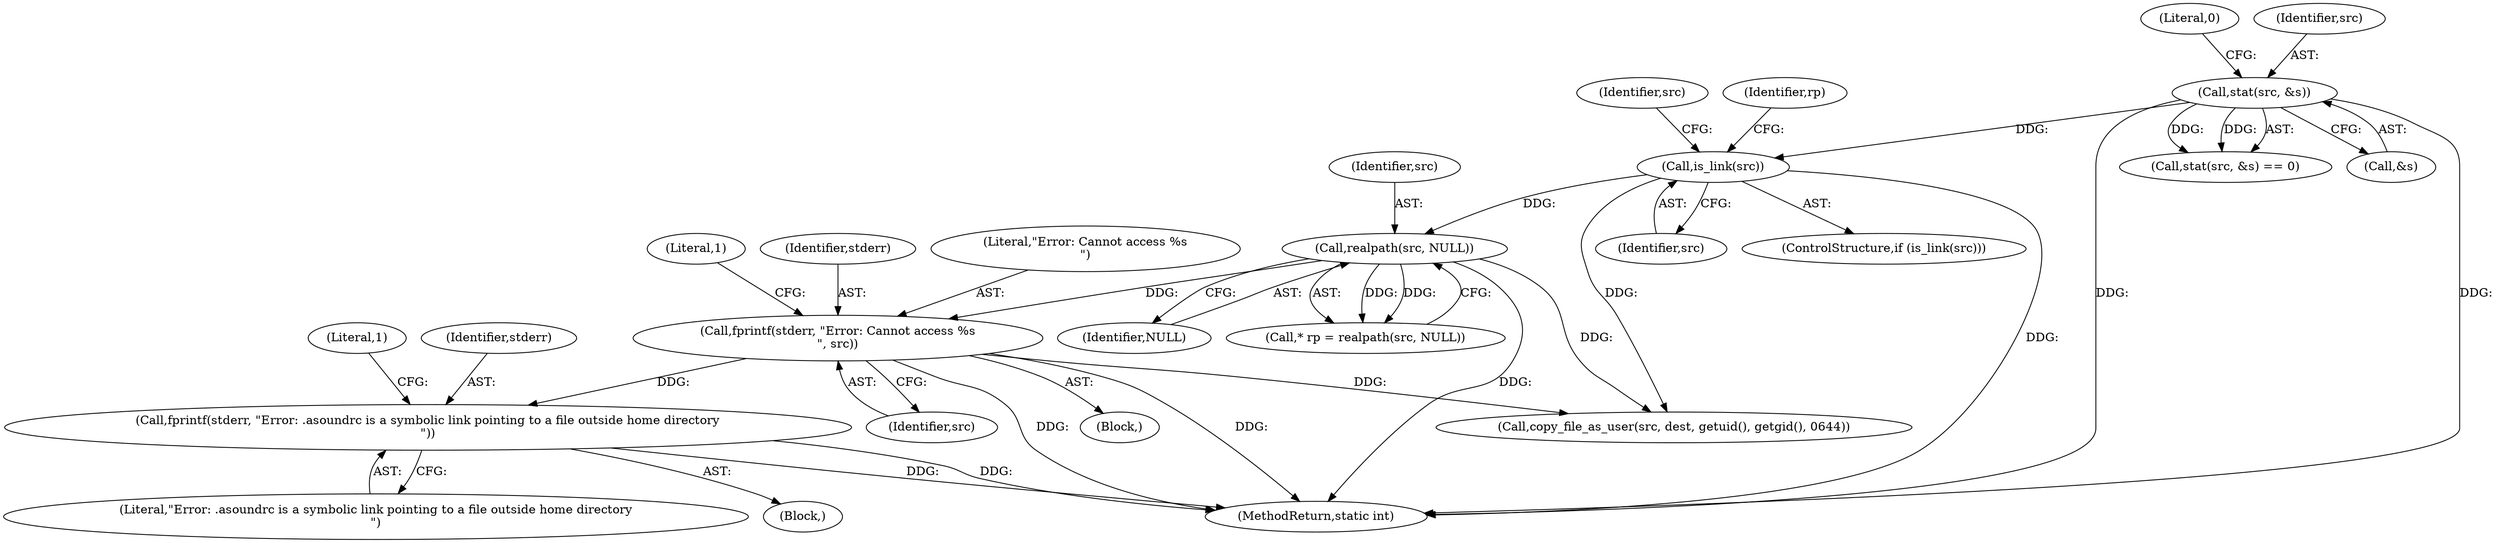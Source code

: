 digraph "0_firejail_b8a4ff9775318ca5e679183884a6a63f3da8f863_2@API" {
"1000185" [label="(Call,fprintf(stderr, \"Error: .asoundrc is a symbolic link pointing to a file outside home directory\n\"))"];
"1000166" [label="(Call,fprintf(stderr, \"Error: Cannot access %s\n\", src))"];
"1000159" [label="(Call,realpath(src, NULL))"];
"1000153" [label="(Call,is_link(src))"];
"1000146" [label="(Call,stat(src, &s))"];
"1000150" [label="(Literal,0)"];
"1000165" [label="(Block,)"];
"1000205" [label="(MethodReturn,static int)"];
"1000145" [label="(Call,stat(src, &s) == 0)"];
"1000185" [label="(Call,fprintf(stderr, \"Error: .asoundrc is a symbolic link pointing to a file outside home directory\n\"))"];
"1000153" [label="(Call,is_link(src))"];
"1000171" [label="(Literal,1)"];
"1000159" [label="(Call,realpath(src, NULL))"];
"1000167" [label="(Identifier,stderr)"];
"1000161" [label="(Identifier,NULL)"];
"1000154" [label="(Identifier,src)"];
"1000158" [label="(Identifier,rp)"];
"1000169" [label="(Identifier,src)"];
"1000189" [label="(Literal,1)"];
"1000187" [label="(Literal,\"Error: .asoundrc is a symbolic link pointing to a file outside home directory\n\")"];
"1000147" [label="(Identifier,src)"];
"1000166" [label="(Call,fprintf(stderr, \"Error: Cannot access %s\n\", src))"];
"1000148" [label="(Call,&s)"];
"1000186" [label="(Identifier,stderr)"];
"1000192" [label="(Call,copy_file_as_user(src, dest, getuid(), getgid(), 0644))"];
"1000168" [label="(Literal,\"Error: Cannot access %s\n\")"];
"1000146" [label="(Call,stat(src, &s))"];
"1000157" [label="(Call,* rp = realpath(src, NULL))"];
"1000160" [label="(Identifier,src)"];
"1000193" [label="(Identifier,src)"];
"1000184" [label="(Block,)"];
"1000152" [label="(ControlStructure,if (is_link(src)))"];
"1000185" -> "1000184"  [label="AST: "];
"1000185" -> "1000187"  [label="CFG: "];
"1000186" -> "1000185"  [label="AST: "];
"1000187" -> "1000185"  [label="AST: "];
"1000189" -> "1000185"  [label="CFG: "];
"1000185" -> "1000205"  [label="DDG: "];
"1000185" -> "1000205"  [label="DDG: "];
"1000166" -> "1000185"  [label="DDG: "];
"1000166" -> "1000165"  [label="AST: "];
"1000166" -> "1000169"  [label="CFG: "];
"1000167" -> "1000166"  [label="AST: "];
"1000168" -> "1000166"  [label="AST: "];
"1000169" -> "1000166"  [label="AST: "];
"1000171" -> "1000166"  [label="CFG: "];
"1000166" -> "1000205"  [label="DDG: "];
"1000166" -> "1000205"  [label="DDG: "];
"1000159" -> "1000166"  [label="DDG: "];
"1000166" -> "1000192"  [label="DDG: "];
"1000159" -> "1000157"  [label="AST: "];
"1000159" -> "1000161"  [label="CFG: "];
"1000160" -> "1000159"  [label="AST: "];
"1000161" -> "1000159"  [label="AST: "];
"1000157" -> "1000159"  [label="CFG: "];
"1000159" -> "1000205"  [label="DDG: "];
"1000159" -> "1000157"  [label="DDG: "];
"1000159" -> "1000157"  [label="DDG: "];
"1000153" -> "1000159"  [label="DDG: "];
"1000159" -> "1000192"  [label="DDG: "];
"1000153" -> "1000152"  [label="AST: "];
"1000153" -> "1000154"  [label="CFG: "];
"1000154" -> "1000153"  [label="AST: "];
"1000158" -> "1000153"  [label="CFG: "];
"1000193" -> "1000153"  [label="CFG: "];
"1000153" -> "1000205"  [label="DDG: "];
"1000146" -> "1000153"  [label="DDG: "];
"1000153" -> "1000192"  [label="DDG: "];
"1000146" -> "1000145"  [label="AST: "];
"1000146" -> "1000148"  [label="CFG: "];
"1000147" -> "1000146"  [label="AST: "];
"1000148" -> "1000146"  [label="AST: "];
"1000150" -> "1000146"  [label="CFG: "];
"1000146" -> "1000205"  [label="DDG: "];
"1000146" -> "1000205"  [label="DDG: "];
"1000146" -> "1000145"  [label="DDG: "];
"1000146" -> "1000145"  [label="DDG: "];
}
